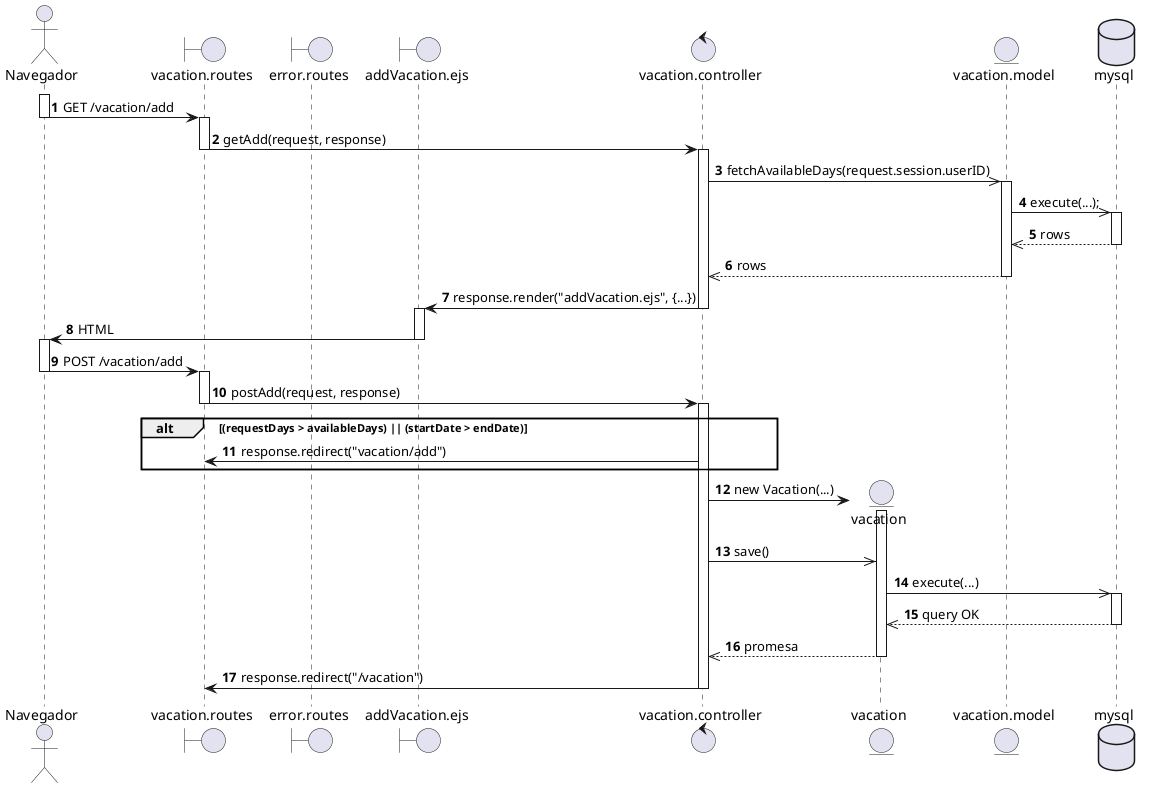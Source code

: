@startuml
actor Navegador
boundary "vacation.routes" as Routes
boundary "error.routes" as Error
boundary "addVacation.ejs" as Ejs
control "vacation.controller" as Controller
entity "vacation" as Model1
entity "vacation.model" as Model
database "mysql" as MySQL

autonumber

activate Navegador
Navegador -> Routes : GET /vacation/add
deactivate Navegador

activate Routes
Routes -> Controller : getAdd(request, response)
deactivate Routes

activate Controller

Controller ->> Model : fetchAvailableDays(request.session.userID)
activate Model
    Model ->> MySQL : execute(...);
    activate MySQL
        MySQL -->> Model : rows
    deactivate MySQL
    Model -->> Controller : rows
deactivate Model

Controller -> Ejs : response.render("addVacation.ejs", {...})
deactivate Controller

activate Ejs
Ejs -> Navegador : HTML
deactivate Ejs

activate Navegador
Navegador -> Routes : POST /vacation/add
deactivate Navegador

activate Routes
Routes -> Controller : postAdd(request, response)
deactivate Routes

activate Controller

alt (requestDays > availableDays) || (startDate > endDate)
    Controller -> Routes : response.redirect("vacation/add")
end

create Model1
Controller -> Model1 : new Vacation(...)

activate Model1
Controller ->> Model1 : save()
Model1 ->> MySQL : execute(...)

activate MySQL
MySQL -->> Model1 : query OK
deactivate MySQL

Model1 -->> Controller : promesa
deactivate Model1

Controller -> Routes : response.redirect("/vacation")
deactivate Controller

@enduml